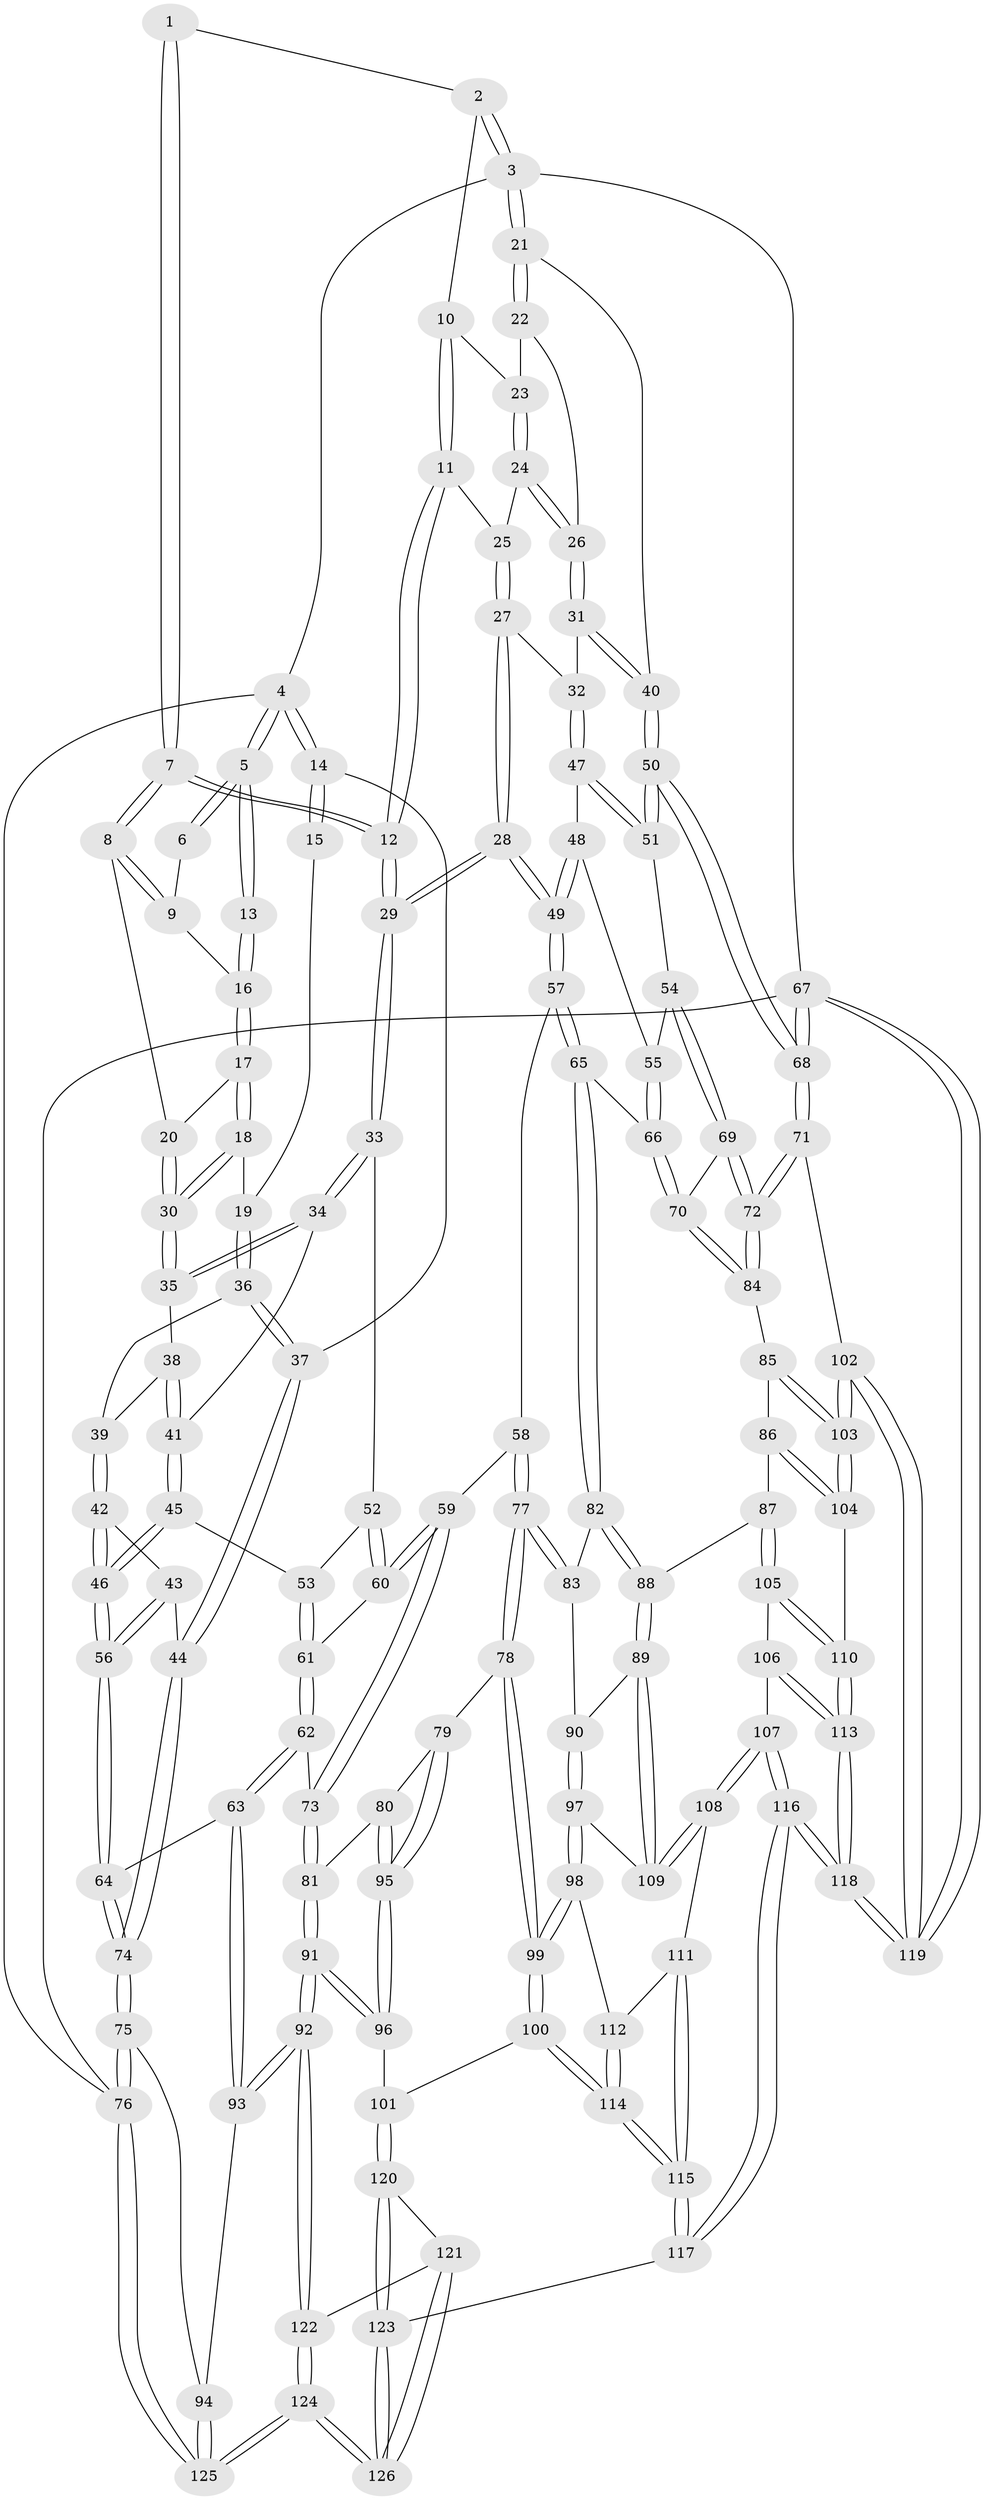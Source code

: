 // coarse degree distribution, {4: 0.4605263157894737, 5: 0.3815789473684211, 6: 0.039473684210526314, 3: 0.11842105263157894}
// Generated by graph-tools (version 1.1) at 2025/52/02/27/25 19:52:35]
// undirected, 126 vertices, 312 edges
graph export_dot {
graph [start="1"]
  node [color=gray90,style=filled];
  1 [pos="+0.4502077075042149+0"];
  2 [pos="+0.8262855899133913+0"];
  3 [pos="+1+0"];
  4 [pos="+0+0"];
  5 [pos="+0+0"];
  6 [pos="+0.25740636979781106+0"];
  7 [pos="+0.47892419925147806+0.17603289478609324"];
  8 [pos="+0.34370516446468363+0.13832975498785743"];
  9 [pos="+0.25155246879129045+0.00947928186451483"];
  10 [pos="+0.8000901543423172+0"];
  11 [pos="+0.7108146480116403+0.020146790143354104"];
  12 [pos="+0.5081002790280034+0.2075363507361639"];
  13 [pos="+0.14011688369339376+0.056308989695940115"];
  14 [pos="+0+0"];
  15 [pos="+0.09026951619231216+0.08545090926792442"];
  16 [pos="+0.18060383432431992+0.06450177204172877"];
  17 [pos="+0.16882048867944988+0.12214653972856719"];
  18 [pos="+0.11660749286191321+0.18443706768256699"];
  19 [pos="+0.10145866019475415+0.18655124575745788"];
  20 [pos="+0.28318218115380805+0.17224917014569227"];
  21 [pos="+1+0.026926357891879353"];
  22 [pos="+0.952842707884413+0.12289502329439238"];
  23 [pos="+0.8216572447423461+0"];
  24 [pos="+0.8485846338741548+0.1852038556694123"];
  25 [pos="+0.7697606682978823+0.18880760647397482"];
  26 [pos="+0.9088657646626072+0.2355762754183096"];
  27 [pos="+0.6826932326979562+0.27884475648393703"];
  28 [pos="+0.5405653334767959+0.33469198026765135"];
  29 [pos="+0.5338635475196172+0.3270438773320973"];
  30 [pos="+0.2198307475101966+0.24061347968822833"];
  31 [pos="+0.9167577421056983+0.25689689003432514"];
  32 [pos="+0.8943591221843396+0.2989215824089169"];
  33 [pos="+0.4200022115503948+0.35059785087160444"];
  34 [pos="+0.2799983949410274+0.3270278908786579"];
  35 [pos="+0.22199620584154592+0.2647456139507644"];
  36 [pos="+0.04245968278111922+0.2168179322033865"];
  37 [pos="+0+0.20009868415538198"];
  38 [pos="+0.16466014198372345+0.3117548793507009"];
  39 [pos="+0.12124970935168097+0.33240289833450476"];
  40 [pos="+1+0.2511859338600943"];
  41 [pos="+0.22785743145750548+0.38255067631846834"];
  42 [pos="+0.11178874626122962+0.3861808876946181"];
  43 [pos="+0.014048761505233901+0.40670274826796965"];
  44 [pos="+0+0.3651535124562457"];
  45 [pos="+0.1897195120390167+0.45054076529656273"];
  46 [pos="+0.17729562670269652+0.45346393621590264"];
  47 [pos="+0.893070112295727+0.34493365222681194"];
  48 [pos="+0.8667724682057667+0.3618619177283054"];
  49 [pos="+0.5517210657857092+0.36779761743769124"];
  50 [pos="+1+0.4643439713347521"];
  51 [pos="+0.9455275640458866+0.42259220316769464"];
  52 [pos="+0.3074360315016173+0.4472943959879834"];
  53 [pos="+0.21008866408842328+0.4569178360483902"];
  54 [pos="+0.8939366407015839+0.5105507385401712"];
  55 [pos="+0.768427384000513+0.4776120693954311"];
  56 [pos="+0.11229046278399533+0.5831940526636857"];
  57 [pos="+0.5566057204838901+0.38908125637662144"];
  58 [pos="+0.400303671320973+0.5512270778239309"];
  59 [pos="+0.39546471857671783+0.5511503047732167"];
  60 [pos="+0.31871425369097844+0.5253344181003172"];
  61 [pos="+0.27763851744057433+0.5458889535835929"];
  62 [pos="+0.2451492852414802+0.6297109655784361"];
  63 [pos="+0.13777715508560492+0.618534637488824"];
  64 [pos="+0.10947790787662086+0.5954344254944397"];
  65 [pos="+0.5996795272329907+0.4538083736525763"];
  66 [pos="+0.7032873954457141+0.49229301896416117"];
  67 [pos="+1+1"];
  68 [pos="+1+0.762531648557242"];
  69 [pos="+0.9056573182368135+0.5547814206936862"];
  70 [pos="+0.7724260409357678+0.6048906281262701"];
  71 [pos="+1+0.7556051961520365"];
  72 [pos="+1+0.6808051164475389"];
  73 [pos="+0.25727787965438376+0.6385920710275299"];
  74 [pos="+0+0.6666043653763339"];
  75 [pos="+0+0.701878365507993"];
  76 [pos="+0+1"];
  77 [pos="+0.4103481697459544+0.6829054979655245"];
  78 [pos="+0.4088008877736764+0.6855341869721343"];
  79 [pos="+0.3753330649774914+0.6830334834189504"];
  80 [pos="+0.2847803276342714+0.6640335364920537"];
  81 [pos="+0.2669599224434441+0.650807499842492"];
  82 [pos="+0.5904131602864323+0.5397787917112867"];
  83 [pos="+0.5376576852750659+0.6342687351222596"];
  84 [pos="+0.7800090108792419+0.6683101825338961"];
  85 [pos="+0.7550919055533838+0.7019615307559817"];
  86 [pos="+0.7258934943528462+0.7190530812336188"];
  87 [pos="+0.710554811334504+0.7250534799810033"];
  88 [pos="+0.6879637535166888+0.7232885907826541"];
  89 [pos="+0.6348752947106953+0.7546126635234905"];
  90 [pos="+0.5595792630588375+0.7158047929735034"];
  91 [pos="+0.18048479556996258+0.838224407318945"];
  92 [pos="+0.17520918406392344+0.8409136379052866"];
  93 [pos="+0.15087847456583367+0.8339483180745284"];
  94 [pos="+0.13371551410304958+0.8385464327742912"];
  95 [pos="+0.2858283794047192+0.7908277433013113"];
  96 [pos="+0.2832896081602118+0.8074569151517901"];
  97 [pos="+0.4524709396730922+0.7990245196292959"];
  98 [pos="+0.4481481794888382+0.8015567185043266"];
  99 [pos="+0.43811291231186017+0.8032037217048873"];
  100 [pos="+0.4207579927278708+0.8305756433589374"];
  101 [pos="+0.3938629940851535+0.8381135736368018"];
  102 [pos="+0.9211161699067691+0.8358245840270838"];
  103 [pos="+0.8963506083529249+0.8341253315708874"];
  104 [pos="+0.8220874979884938+0.8533840207630068"];
  105 [pos="+0.7235993067916812+0.7955492305575258"];
  106 [pos="+0.7057950489690379+0.8596970069676416"];
  107 [pos="+0.6609682386081353+0.866922460307582"];
  108 [pos="+0.6170681090736099+0.8389157301728603"];
  109 [pos="+0.6269218489132921+0.7763874164212357"];
  110 [pos="+0.8104368268903551+0.8591046476087165"];
  111 [pos="+0.5938394592490822+0.8535150677216803"];
  112 [pos="+0.5888499145359495+0.8522603907904176"];
  113 [pos="+0.7661778118497589+0.9000004622772946"];
  114 [pos="+0.46321336800115936+0.9149636895054933"];
  115 [pos="+0.5328384410153404+1"];
  116 [pos="+0.6813566415947306+1"];
  117 [pos="+0.5540284512121637+1"];
  118 [pos="+0.7066920748130369+1"];
  119 [pos="+0.7497202360566376+1"];
  120 [pos="+0.33099674716533595+0.9329341466705516"];
  121 [pos="+0.29420840025782524+0.9434351539967747"];
  122 [pos="+0.22014022766132085+0.9274838187971947"];
  123 [pos="+0.5501627176542894+1"];
  124 [pos="+0.10707354442524546+1"];
  125 [pos="+0+1"];
  126 [pos="+0.33044508753593466+1"];
  1 -- 2;
  1 -- 7;
  1 -- 7;
  2 -- 3;
  2 -- 3;
  2 -- 10;
  3 -- 4;
  3 -- 21;
  3 -- 21;
  3 -- 67;
  4 -- 5;
  4 -- 5;
  4 -- 14;
  4 -- 14;
  4 -- 76;
  5 -- 6;
  5 -- 6;
  5 -- 13;
  5 -- 13;
  6 -- 9;
  7 -- 8;
  7 -- 8;
  7 -- 12;
  7 -- 12;
  8 -- 9;
  8 -- 9;
  8 -- 20;
  9 -- 16;
  10 -- 11;
  10 -- 11;
  10 -- 23;
  11 -- 12;
  11 -- 12;
  11 -- 25;
  12 -- 29;
  12 -- 29;
  13 -- 16;
  13 -- 16;
  14 -- 15;
  14 -- 15;
  14 -- 37;
  15 -- 19;
  16 -- 17;
  16 -- 17;
  17 -- 18;
  17 -- 18;
  17 -- 20;
  18 -- 19;
  18 -- 30;
  18 -- 30;
  19 -- 36;
  19 -- 36;
  20 -- 30;
  20 -- 30;
  21 -- 22;
  21 -- 22;
  21 -- 40;
  22 -- 23;
  22 -- 26;
  23 -- 24;
  23 -- 24;
  24 -- 25;
  24 -- 26;
  24 -- 26;
  25 -- 27;
  25 -- 27;
  26 -- 31;
  26 -- 31;
  27 -- 28;
  27 -- 28;
  27 -- 32;
  28 -- 29;
  28 -- 29;
  28 -- 49;
  28 -- 49;
  29 -- 33;
  29 -- 33;
  30 -- 35;
  30 -- 35;
  31 -- 32;
  31 -- 40;
  31 -- 40;
  32 -- 47;
  32 -- 47;
  33 -- 34;
  33 -- 34;
  33 -- 52;
  34 -- 35;
  34 -- 35;
  34 -- 41;
  35 -- 38;
  36 -- 37;
  36 -- 37;
  36 -- 39;
  37 -- 44;
  37 -- 44;
  38 -- 39;
  38 -- 41;
  38 -- 41;
  39 -- 42;
  39 -- 42;
  40 -- 50;
  40 -- 50;
  41 -- 45;
  41 -- 45;
  42 -- 43;
  42 -- 46;
  42 -- 46;
  43 -- 44;
  43 -- 56;
  43 -- 56;
  44 -- 74;
  44 -- 74;
  45 -- 46;
  45 -- 46;
  45 -- 53;
  46 -- 56;
  46 -- 56;
  47 -- 48;
  47 -- 51;
  47 -- 51;
  48 -- 49;
  48 -- 49;
  48 -- 55;
  49 -- 57;
  49 -- 57;
  50 -- 51;
  50 -- 51;
  50 -- 68;
  50 -- 68;
  51 -- 54;
  52 -- 53;
  52 -- 60;
  52 -- 60;
  53 -- 61;
  53 -- 61;
  54 -- 55;
  54 -- 69;
  54 -- 69;
  55 -- 66;
  55 -- 66;
  56 -- 64;
  56 -- 64;
  57 -- 58;
  57 -- 65;
  57 -- 65;
  58 -- 59;
  58 -- 77;
  58 -- 77;
  59 -- 60;
  59 -- 60;
  59 -- 73;
  59 -- 73;
  60 -- 61;
  61 -- 62;
  61 -- 62;
  62 -- 63;
  62 -- 63;
  62 -- 73;
  63 -- 64;
  63 -- 93;
  63 -- 93;
  64 -- 74;
  64 -- 74;
  65 -- 66;
  65 -- 82;
  65 -- 82;
  66 -- 70;
  66 -- 70;
  67 -- 68;
  67 -- 68;
  67 -- 119;
  67 -- 119;
  67 -- 76;
  68 -- 71;
  68 -- 71;
  69 -- 70;
  69 -- 72;
  69 -- 72;
  70 -- 84;
  70 -- 84;
  71 -- 72;
  71 -- 72;
  71 -- 102;
  72 -- 84;
  72 -- 84;
  73 -- 81;
  73 -- 81;
  74 -- 75;
  74 -- 75;
  75 -- 76;
  75 -- 76;
  75 -- 94;
  76 -- 125;
  76 -- 125;
  77 -- 78;
  77 -- 78;
  77 -- 83;
  77 -- 83;
  78 -- 79;
  78 -- 99;
  78 -- 99;
  79 -- 80;
  79 -- 95;
  79 -- 95;
  80 -- 81;
  80 -- 95;
  80 -- 95;
  81 -- 91;
  81 -- 91;
  82 -- 83;
  82 -- 88;
  82 -- 88;
  83 -- 90;
  84 -- 85;
  85 -- 86;
  85 -- 103;
  85 -- 103;
  86 -- 87;
  86 -- 104;
  86 -- 104;
  87 -- 88;
  87 -- 105;
  87 -- 105;
  88 -- 89;
  88 -- 89;
  89 -- 90;
  89 -- 109;
  89 -- 109;
  90 -- 97;
  90 -- 97;
  91 -- 92;
  91 -- 92;
  91 -- 96;
  91 -- 96;
  92 -- 93;
  92 -- 93;
  92 -- 122;
  92 -- 122;
  93 -- 94;
  94 -- 125;
  94 -- 125;
  95 -- 96;
  95 -- 96;
  96 -- 101;
  97 -- 98;
  97 -- 98;
  97 -- 109;
  98 -- 99;
  98 -- 99;
  98 -- 112;
  99 -- 100;
  99 -- 100;
  100 -- 101;
  100 -- 114;
  100 -- 114;
  101 -- 120;
  101 -- 120;
  102 -- 103;
  102 -- 103;
  102 -- 119;
  102 -- 119;
  103 -- 104;
  103 -- 104;
  104 -- 110;
  105 -- 106;
  105 -- 110;
  105 -- 110;
  106 -- 107;
  106 -- 113;
  106 -- 113;
  107 -- 108;
  107 -- 108;
  107 -- 116;
  107 -- 116;
  108 -- 109;
  108 -- 109;
  108 -- 111;
  110 -- 113;
  110 -- 113;
  111 -- 112;
  111 -- 115;
  111 -- 115;
  112 -- 114;
  112 -- 114;
  113 -- 118;
  113 -- 118;
  114 -- 115;
  114 -- 115;
  115 -- 117;
  115 -- 117;
  116 -- 117;
  116 -- 117;
  116 -- 118;
  116 -- 118;
  117 -- 123;
  118 -- 119;
  118 -- 119;
  120 -- 121;
  120 -- 123;
  120 -- 123;
  121 -- 122;
  121 -- 126;
  121 -- 126;
  122 -- 124;
  122 -- 124;
  123 -- 126;
  123 -- 126;
  124 -- 125;
  124 -- 125;
  124 -- 126;
  124 -- 126;
}
